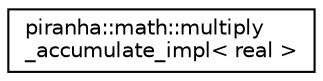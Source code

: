 digraph "Graphical Class Hierarchy"
{
  edge [fontname="Helvetica",fontsize="10",labelfontname="Helvetica",labelfontsize="10"];
  node [fontname="Helvetica",fontsize="10",shape=record];
  rankdir="LR";
  Node0 [label="piranha::math::multiply\l_accumulate_impl\< real \>",height=0.2,width=0.4,color="black", fillcolor="white", style="filled",URL="$structpiranha_1_1math_1_1multiply__accumulate__impl_3_01real_01_4.html",tooltip="Specialisation of the implementation of piranha::math::multiply_accumulate() for piranha::real. "];
}
